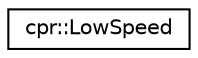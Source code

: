 digraph "Graphical Class Hierarchy"
{
 // LATEX_PDF_SIZE
  edge [fontname="Helvetica",fontsize="10",labelfontname="Helvetica",labelfontsize="10"];
  node [fontname="Helvetica",fontsize="10",shape=record];
  rankdir="LR";
  Node0 [label="cpr::LowSpeed",height=0.2,width=0.4,color="black", fillcolor="white", style="filled",URL="$classcpr_1_1_low_speed.html",tooltip=" "];
}
